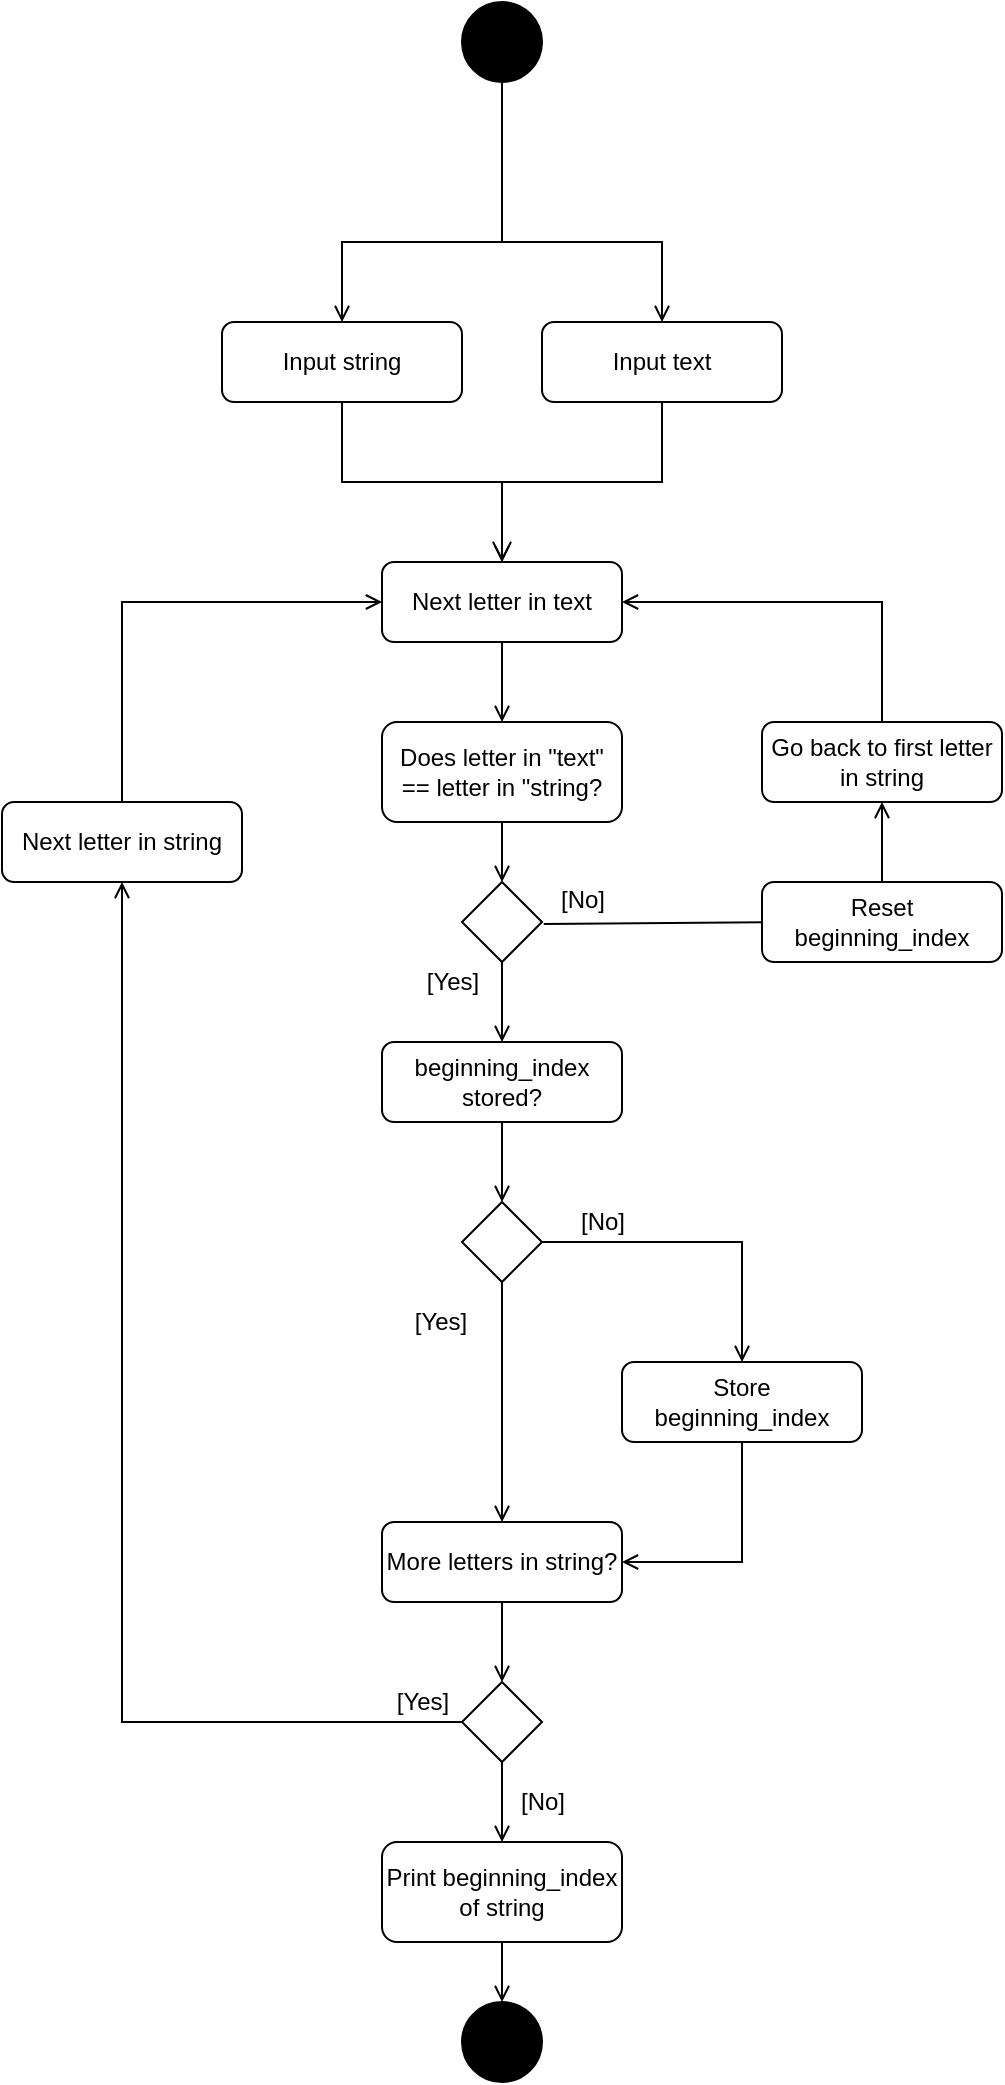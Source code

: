 <mxfile version="15.2.9" type="device"><diagram id="C5RBs43oDa-KdzZeNtuy" name="Page-1"><mxGraphModel dx="1936" dy="1133" grid="0" gridSize="10" guides="1" tooltips="1" connect="1" arrows="1" fold="1" page="1" pageScale="1" pageWidth="827" pageHeight="1169" math="0" shadow="0"><root><mxCell id="WIyWlLk6GJQsqaUBKTNV-0"/><mxCell id="WIyWlLk6GJQsqaUBKTNV-1" parent="WIyWlLk6GJQsqaUBKTNV-0"/><mxCell id="WIyWlLk6GJQsqaUBKTNV-2" value="" style="rounded=0;html=1;jettySize=auto;orthogonalLoop=1;fontSize=11;endArrow=open;endFill=0;endSize=8;strokeWidth=1;shadow=0;labelBackgroundColor=none;edgeStyle=orthogonalEdgeStyle;entryX=0.5;entryY=0;entryDx=0;entryDy=0;" parent="WIyWlLk6GJQsqaUBKTNV-1" source="WIyWlLk6GJQsqaUBKTNV-3" target="SGVLgL2hIaryQ9_Hsr1T-20" edge="1"><mxGeometry relative="1" as="geometry"><mxPoint x="250" y="250" as="targetPoint"/></mxGeometry></mxCell><mxCell id="WIyWlLk6GJQsqaUBKTNV-3" value="Input string" style="rounded=1;whiteSpace=wrap;html=1;fontSize=12;glass=0;strokeWidth=1;shadow=0;" parent="WIyWlLk6GJQsqaUBKTNV-1" vertex="1"><mxGeometry x="280" y="160" width="120" height="40" as="geometry"/></mxCell><mxCell id="SGVLgL2hIaryQ9_Hsr1T-1" style="edgeStyle=orthogonalEdgeStyle;rounded=0;orthogonalLoop=1;jettySize=auto;html=1;entryX=0.5;entryY=0;entryDx=0;entryDy=0;endArrow=open;endFill=0;" edge="1" parent="WIyWlLk6GJQsqaUBKTNV-1" source="WIyWlLk6GJQsqaUBKTNV-7" target="SGVLgL2hIaryQ9_Hsr1T-5"><mxGeometry relative="1" as="geometry"/></mxCell><mxCell id="WIyWlLk6GJQsqaUBKTNV-7" value="Does letter in &quot;text&quot; == letter in &quot;string?" style="rounded=1;whiteSpace=wrap;html=1;fontSize=12;glass=0;strokeWidth=1;shadow=0;" parent="WIyWlLk6GJQsqaUBKTNV-1" vertex="1"><mxGeometry x="360" y="360" width="120" height="50" as="geometry"/></mxCell><mxCell id="SGVLgL2hIaryQ9_Hsr1T-26" style="edgeStyle=orthogonalEdgeStyle;rounded=0;orthogonalLoop=1;jettySize=auto;html=1;entryX=1;entryY=0.5;entryDx=0;entryDy=0;endArrow=open;endFill=0;exitX=0.5;exitY=0;exitDx=0;exitDy=0;" edge="1" parent="WIyWlLk6GJQsqaUBKTNV-1" source="SGVLgL2hIaryQ9_Hsr1T-0" target="SGVLgL2hIaryQ9_Hsr1T-20"><mxGeometry relative="1" as="geometry"/></mxCell><mxCell id="SGVLgL2hIaryQ9_Hsr1T-0" value="Go back to first letter in string" style="rounded=1;whiteSpace=wrap;html=1;fontSize=12;glass=0;strokeWidth=1;shadow=0;" vertex="1" parent="WIyWlLk6GJQsqaUBKTNV-1"><mxGeometry x="550" y="360" width="120" height="40" as="geometry"/></mxCell><mxCell id="SGVLgL2hIaryQ9_Hsr1T-50" style="edgeStyle=orthogonalEdgeStyle;rounded=0;orthogonalLoop=1;jettySize=auto;html=1;entryX=1;entryY=0.5;entryDx=0;entryDy=0;endArrow=open;endFill=0;" edge="1" parent="WIyWlLk6GJQsqaUBKTNV-1" source="SGVLgL2hIaryQ9_Hsr1T-4" target="SGVLgL2hIaryQ9_Hsr1T-28"><mxGeometry relative="1" as="geometry"/></mxCell><mxCell id="SGVLgL2hIaryQ9_Hsr1T-4" value="Store beginning_index" style="rounded=1;whiteSpace=wrap;html=1;fontSize=12;glass=0;strokeWidth=1;shadow=0;" vertex="1" parent="WIyWlLk6GJQsqaUBKTNV-1"><mxGeometry x="480" y="680" width="120" height="40" as="geometry"/></mxCell><mxCell id="SGVLgL2hIaryQ9_Hsr1T-15" style="edgeStyle=orthogonalEdgeStyle;rounded=0;orthogonalLoop=1;jettySize=auto;html=1;exitX=0.5;exitY=1;exitDx=0;exitDy=0;entryX=0.5;entryY=0;entryDx=0;entryDy=0;endArrow=open;endFill=0;" edge="1" parent="WIyWlLk6GJQsqaUBKTNV-1" source="SGVLgL2hIaryQ9_Hsr1T-5" target="SGVLgL2hIaryQ9_Hsr1T-39"><mxGeometry relative="1" as="geometry"/></mxCell><mxCell id="SGVLgL2hIaryQ9_Hsr1T-18" style="edgeStyle=orthogonalEdgeStyle;rounded=0;orthogonalLoop=1;jettySize=auto;html=1;exitX=1.021;exitY=0.524;exitDx=0;exitDy=0;endArrow=open;endFill=0;exitPerimeter=0;" edge="1" parent="WIyWlLk6GJQsqaUBKTNV-1" source="SGVLgL2hIaryQ9_Hsr1T-5"><mxGeometry relative="1" as="geometry"><mxPoint x="460" y="459.95" as="sourcePoint"/><mxPoint x="570" y="459.95" as="targetPoint"/><Array as="points"><mxPoint x="441" y="460"/></Array></mxGeometry></mxCell><mxCell id="SGVLgL2hIaryQ9_Hsr1T-19" value="&lt;font style=&quot;font-size: 12px&quot;&gt;[No]&lt;/font&gt;" style="edgeLabel;html=1;align=center;verticalAlign=middle;resizable=0;points=[];" vertex="1" connectable="0" parent="SGVLgL2hIaryQ9_Hsr1T-18"><mxGeometry x="-0.704" y="1" relative="1" as="geometry"><mxPoint y="-11" as="offset"/></mxGeometry></mxCell><mxCell id="SGVLgL2hIaryQ9_Hsr1T-5" value="" style="rhombus;whiteSpace=wrap;html=1;" vertex="1" parent="WIyWlLk6GJQsqaUBKTNV-1"><mxGeometry x="400" y="440" width="40" height="40" as="geometry"/></mxCell><mxCell id="SGVLgL2hIaryQ9_Hsr1T-7" style="edgeStyle=orthogonalEdgeStyle;rounded=0;orthogonalLoop=1;jettySize=auto;html=1;endArrow=open;endFill=0;entryX=0.5;entryY=0;entryDx=0;entryDy=0;" edge="1" parent="WIyWlLk6GJQsqaUBKTNV-1" source="SGVLgL2hIaryQ9_Hsr1T-6" target="SGVLgL2hIaryQ9_Hsr1T-20"><mxGeometry relative="1" as="geometry"><mxPoint x="250" y="270" as="targetPoint"/></mxGeometry></mxCell><mxCell id="SGVLgL2hIaryQ9_Hsr1T-6" value="Input text" style="rounded=1;whiteSpace=wrap;html=1;fontSize=12;glass=0;strokeWidth=1;shadow=0;" vertex="1" parent="WIyWlLk6GJQsqaUBKTNV-1"><mxGeometry x="440" y="160" width="120" height="40" as="geometry"/></mxCell><mxCell id="SGVLgL2hIaryQ9_Hsr1T-16" value="[Yes]" style="text;html=1;align=center;verticalAlign=middle;resizable=0;points=[];autosize=1;strokeColor=none;fillColor=none;" vertex="1" parent="WIyWlLk6GJQsqaUBKTNV-1"><mxGeometry x="370" y="480" width="50" height="20" as="geometry"/></mxCell><mxCell id="SGVLgL2hIaryQ9_Hsr1T-21" style="edgeStyle=orthogonalEdgeStyle;rounded=0;orthogonalLoop=1;jettySize=auto;html=1;exitX=0.5;exitY=1;exitDx=0;exitDy=0;entryX=0.5;entryY=0;entryDx=0;entryDy=0;endArrow=open;endFill=0;" edge="1" parent="WIyWlLk6GJQsqaUBKTNV-1" source="SGVLgL2hIaryQ9_Hsr1T-20" target="WIyWlLk6GJQsqaUBKTNV-7"><mxGeometry relative="1" as="geometry"/></mxCell><mxCell id="SGVLgL2hIaryQ9_Hsr1T-20" value="Next letter in text" style="rounded=1;whiteSpace=wrap;html=1;fontSize=12;glass=0;strokeWidth=1;shadow=0;" vertex="1" parent="WIyWlLk6GJQsqaUBKTNV-1"><mxGeometry x="360" y="280" width="120" height="40" as="geometry"/></mxCell><mxCell id="SGVLgL2hIaryQ9_Hsr1T-25" style="edgeStyle=orthogonalEdgeStyle;rounded=0;orthogonalLoop=1;jettySize=auto;html=1;entryX=0;entryY=0.5;entryDx=0;entryDy=0;endArrow=open;endFill=0;exitX=0.5;exitY=0;exitDx=0;exitDy=0;" edge="1" parent="WIyWlLk6GJQsqaUBKTNV-1" source="SGVLgL2hIaryQ9_Hsr1T-23" target="SGVLgL2hIaryQ9_Hsr1T-20"><mxGeometry relative="1" as="geometry"/></mxCell><mxCell id="SGVLgL2hIaryQ9_Hsr1T-23" value="Next letter in string" style="rounded=1;whiteSpace=wrap;html=1;fontSize=12;glass=0;strokeWidth=1;shadow=0;" vertex="1" parent="WIyWlLk6GJQsqaUBKTNV-1"><mxGeometry x="170" y="400" width="120" height="40" as="geometry"/></mxCell><mxCell id="SGVLgL2hIaryQ9_Hsr1T-31" style="edgeStyle=orthogonalEdgeStyle;rounded=0;orthogonalLoop=1;jettySize=auto;html=1;entryX=0.5;entryY=1;entryDx=0;entryDy=0;endArrow=open;endFill=0;" edge="1" parent="WIyWlLk6GJQsqaUBKTNV-1" source="SGVLgL2hIaryQ9_Hsr1T-27" target="SGVLgL2hIaryQ9_Hsr1T-23"><mxGeometry relative="1" as="geometry"/></mxCell><mxCell id="SGVLgL2hIaryQ9_Hsr1T-37" style="edgeStyle=orthogonalEdgeStyle;rounded=0;orthogonalLoop=1;jettySize=auto;html=1;entryX=0.5;entryY=0;entryDx=0;entryDy=0;endArrow=open;endFill=0;" edge="1" parent="WIyWlLk6GJQsqaUBKTNV-1" source="SGVLgL2hIaryQ9_Hsr1T-27" target="SGVLgL2hIaryQ9_Hsr1T-33"><mxGeometry relative="1" as="geometry"/></mxCell><mxCell id="SGVLgL2hIaryQ9_Hsr1T-27" value="" style="rhombus;whiteSpace=wrap;html=1;" vertex="1" parent="WIyWlLk6GJQsqaUBKTNV-1"><mxGeometry x="400" y="840" width="40" height="40" as="geometry"/></mxCell><mxCell id="SGVLgL2hIaryQ9_Hsr1T-49" style="edgeStyle=orthogonalEdgeStyle;rounded=0;orthogonalLoop=1;jettySize=auto;html=1;entryX=0.5;entryY=0;entryDx=0;entryDy=0;endArrow=open;endFill=0;" edge="1" parent="WIyWlLk6GJQsqaUBKTNV-1" source="SGVLgL2hIaryQ9_Hsr1T-28" target="SGVLgL2hIaryQ9_Hsr1T-27"><mxGeometry relative="1" as="geometry"/></mxCell><mxCell id="SGVLgL2hIaryQ9_Hsr1T-28" value="More letters in string?" style="rounded=1;whiteSpace=wrap;html=1;fontSize=12;glass=0;strokeWidth=1;shadow=0;" vertex="1" parent="WIyWlLk6GJQsqaUBKTNV-1"><mxGeometry x="360" y="760" width="120" height="40" as="geometry"/></mxCell><mxCell id="SGVLgL2hIaryQ9_Hsr1T-32" value="[Yes]" style="text;html=1;align=center;verticalAlign=middle;resizable=0;points=[];autosize=1;strokeColor=none;fillColor=none;" vertex="1" parent="WIyWlLk6GJQsqaUBKTNV-1"><mxGeometry x="355" y="840" width="50" height="20" as="geometry"/></mxCell><mxCell id="SGVLgL2hIaryQ9_Hsr1T-54" style="edgeStyle=orthogonalEdgeStyle;rounded=0;orthogonalLoop=1;jettySize=auto;html=1;entryX=0.5;entryY=0;entryDx=0;entryDy=0;endArrow=open;endFill=0;" edge="1" parent="WIyWlLk6GJQsqaUBKTNV-1" source="SGVLgL2hIaryQ9_Hsr1T-33" target="SGVLgL2hIaryQ9_Hsr1T-53"><mxGeometry relative="1" as="geometry"/></mxCell><mxCell id="SGVLgL2hIaryQ9_Hsr1T-33" value="Print beginning_index of string " style="rounded=1;whiteSpace=wrap;html=1;fontSize=12;glass=0;strokeWidth=1;shadow=0;" vertex="1" parent="WIyWlLk6GJQsqaUBKTNV-1"><mxGeometry x="360" y="920" width="120" height="50" as="geometry"/></mxCell><mxCell id="SGVLgL2hIaryQ9_Hsr1T-35" style="edgeStyle=orthogonalEdgeStyle;rounded=0;orthogonalLoop=1;jettySize=auto;html=1;entryX=0.5;entryY=0;entryDx=0;entryDy=0;endArrow=open;endFill=0;exitX=0.5;exitY=1;exitDx=0;exitDy=0;" edge="1" parent="WIyWlLk6GJQsqaUBKTNV-1" source="SGVLgL2hIaryQ9_Hsr1T-34" target="WIyWlLk6GJQsqaUBKTNV-3"><mxGeometry relative="1" as="geometry"><Array as="points"><mxPoint x="420" y="120"/><mxPoint x="340" y="120"/></Array></mxGeometry></mxCell><mxCell id="SGVLgL2hIaryQ9_Hsr1T-36" style="edgeStyle=orthogonalEdgeStyle;rounded=0;orthogonalLoop=1;jettySize=auto;html=1;entryX=0.5;entryY=0;entryDx=0;entryDy=0;endArrow=open;endFill=0;exitX=0.5;exitY=1;exitDx=0;exitDy=0;" edge="1" parent="WIyWlLk6GJQsqaUBKTNV-1" source="SGVLgL2hIaryQ9_Hsr1T-34" target="SGVLgL2hIaryQ9_Hsr1T-6"><mxGeometry relative="1" as="geometry"><Array as="points"><mxPoint x="420" y="120"/><mxPoint x="500" y="120"/></Array></mxGeometry></mxCell><mxCell id="SGVLgL2hIaryQ9_Hsr1T-34" value="" style="ellipse;whiteSpace=wrap;html=1;aspect=fixed;fillColor=#000000;" vertex="1" parent="WIyWlLk6GJQsqaUBKTNV-1"><mxGeometry x="400" width="40" height="40" as="geometry"/></mxCell><mxCell id="SGVLgL2hIaryQ9_Hsr1T-38" value="[No]" style="text;html=1;align=center;verticalAlign=middle;resizable=0;points=[];autosize=1;strokeColor=none;fillColor=none;" vertex="1" parent="WIyWlLk6GJQsqaUBKTNV-1"><mxGeometry x="420" y="890" width="40" height="20" as="geometry"/></mxCell><mxCell id="SGVLgL2hIaryQ9_Hsr1T-41" style="edgeStyle=orthogonalEdgeStyle;rounded=0;orthogonalLoop=1;jettySize=auto;html=1;entryX=0.5;entryY=0;entryDx=0;entryDy=0;endArrow=open;endFill=0;" edge="1" parent="WIyWlLk6GJQsqaUBKTNV-1" source="SGVLgL2hIaryQ9_Hsr1T-39" target="SGVLgL2hIaryQ9_Hsr1T-40"><mxGeometry relative="1" as="geometry"/></mxCell><mxCell id="SGVLgL2hIaryQ9_Hsr1T-39" value="beginning_index stored?" style="rounded=1;whiteSpace=wrap;html=1;fontSize=12;glass=0;strokeWidth=1;shadow=0;" vertex="1" parent="WIyWlLk6GJQsqaUBKTNV-1"><mxGeometry x="360" y="520" width="120" height="40" as="geometry"/></mxCell><mxCell id="SGVLgL2hIaryQ9_Hsr1T-45" style="edgeStyle=orthogonalEdgeStyle;rounded=0;orthogonalLoop=1;jettySize=auto;html=1;entryX=0.5;entryY=0;entryDx=0;entryDy=0;endArrow=open;endFill=0;exitX=1;exitY=0.5;exitDx=0;exitDy=0;" edge="1" parent="WIyWlLk6GJQsqaUBKTNV-1" source="SGVLgL2hIaryQ9_Hsr1T-40" target="SGVLgL2hIaryQ9_Hsr1T-4"><mxGeometry relative="1" as="geometry"/></mxCell><mxCell id="SGVLgL2hIaryQ9_Hsr1T-47" style="edgeStyle=orthogonalEdgeStyle;rounded=0;orthogonalLoop=1;jettySize=auto;html=1;entryX=0.5;entryY=0;entryDx=0;entryDy=0;endArrow=open;endFill=0;" edge="1" parent="WIyWlLk6GJQsqaUBKTNV-1" source="SGVLgL2hIaryQ9_Hsr1T-40" target="SGVLgL2hIaryQ9_Hsr1T-28"><mxGeometry relative="1" as="geometry"/></mxCell><mxCell id="SGVLgL2hIaryQ9_Hsr1T-40" value="" style="rhombus;whiteSpace=wrap;html=1;" vertex="1" parent="WIyWlLk6GJQsqaUBKTNV-1"><mxGeometry x="400" y="600" width="40" height="40" as="geometry"/></mxCell><mxCell id="SGVLgL2hIaryQ9_Hsr1T-46" value="[No]" style="text;html=1;align=center;verticalAlign=middle;resizable=0;points=[];autosize=1;strokeColor=none;fillColor=none;" vertex="1" parent="WIyWlLk6GJQsqaUBKTNV-1"><mxGeometry x="450" y="600" width="40" height="20" as="geometry"/></mxCell><mxCell id="SGVLgL2hIaryQ9_Hsr1T-48" value="[Yes]" style="text;html=1;align=center;verticalAlign=middle;resizable=0;points=[];autosize=1;strokeColor=none;fillColor=none;" vertex="1" parent="WIyWlLk6GJQsqaUBKTNV-1"><mxGeometry x="364" y="650" width="50" height="20" as="geometry"/></mxCell><mxCell id="SGVLgL2hIaryQ9_Hsr1T-52" style="edgeStyle=orthogonalEdgeStyle;rounded=0;orthogonalLoop=1;jettySize=auto;html=1;entryX=0.5;entryY=1;entryDx=0;entryDy=0;endArrow=open;endFill=0;" edge="1" parent="WIyWlLk6GJQsqaUBKTNV-1" source="SGVLgL2hIaryQ9_Hsr1T-51" target="SGVLgL2hIaryQ9_Hsr1T-0"><mxGeometry relative="1" as="geometry"/></mxCell><mxCell id="SGVLgL2hIaryQ9_Hsr1T-51" value="Reset beginning_index" style="rounded=1;whiteSpace=wrap;html=1;fontSize=12;glass=0;strokeWidth=1;shadow=0;" vertex="1" parent="WIyWlLk6GJQsqaUBKTNV-1"><mxGeometry x="550" y="440" width="120" height="40" as="geometry"/></mxCell><mxCell id="SGVLgL2hIaryQ9_Hsr1T-53" value="" style="ellipse;whiteSpace=wrap;html=1;aspect=fixed;fillColor=#000000;" vertex="1" parent="WIyWlLk6GJQsqaUBKTNV-1"><mxGeometry x="400" y="1000" width="40" height="40" as="geometry"/></mxCell></root></mxGraphModel></diagram></mxfile>